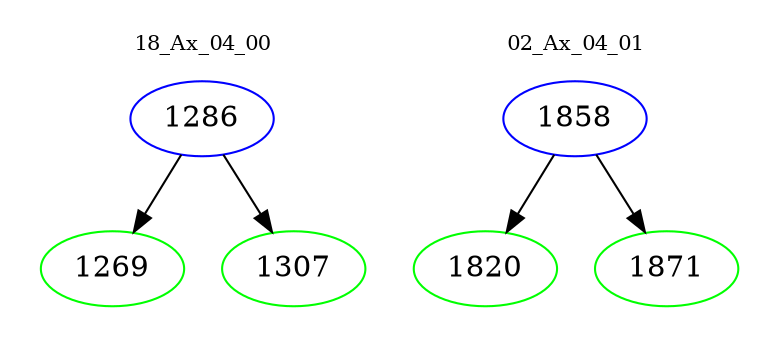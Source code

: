 digraph{
subgraph cluster_0 {
color = white
label = "18_Ax_04_00";
fontsize=10;
T0_1286 [label="1286", color="blue"]
T0_1286 -> T0_1269 [color="black"]
T0_1269 [label="1269", color="green"]
T0_1286 -> T0_1307 [color="black"]
T0_1307 [label="1307", color="green"]
}
subgraph cluster_1 {
color = white
label = "02_Ax_04_01";
fontsize=10;
T1_1858 [label="1858", color="blue"]
T1_1858 -> T1_1820 [color="black"]
T1_1820 [label="1820", color="green"]
T1_1858 -> T1_1871 [color="black"]
T1_1871 [label="1871", color="green"]
}
}
